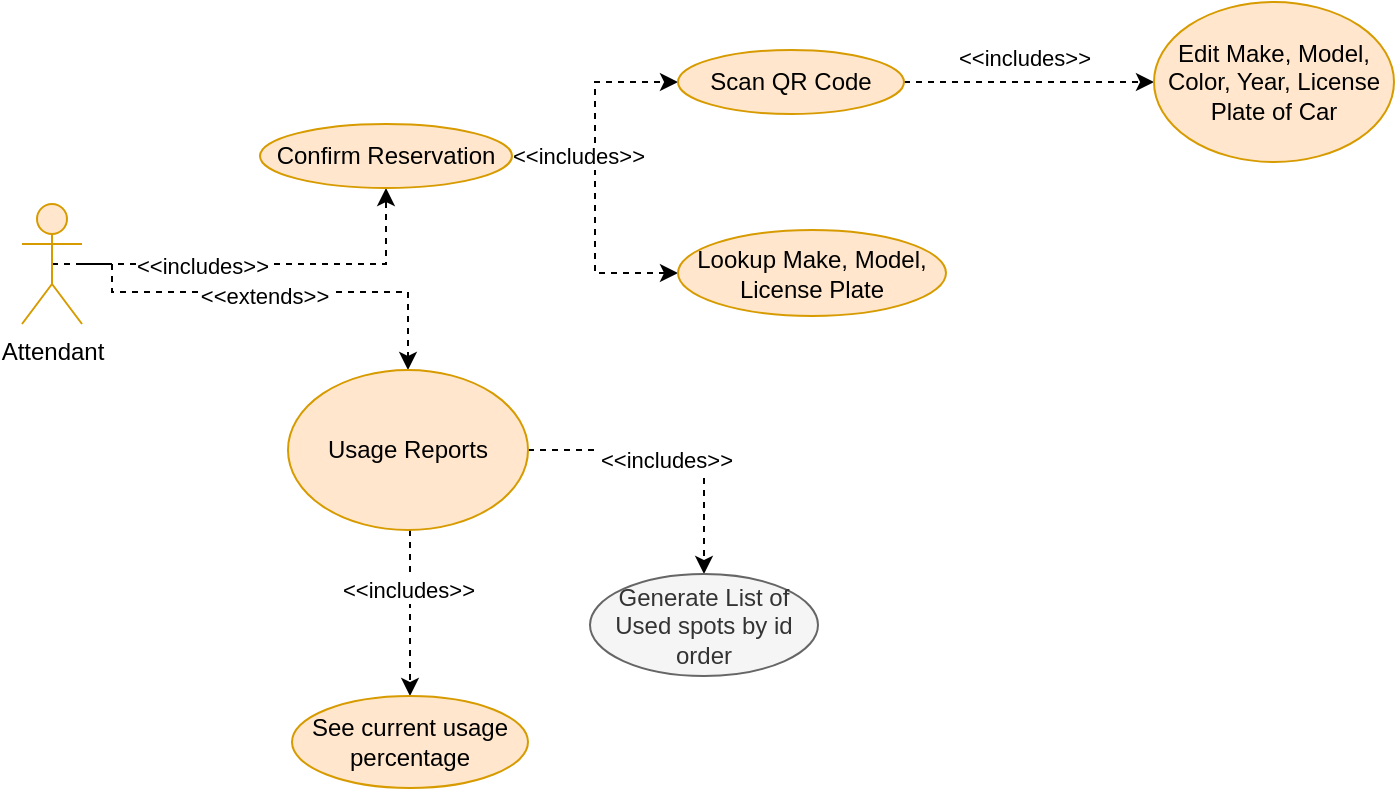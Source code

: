 <mxfile version="14.2.7" type="device"><diagram name="Page-1" id="9f46799a-70d6-7492-0946-bef42562c5a5"><mxGraphModel dx="976" dy="588" grid="0" gridSize="10" guides="1" tooltips="1" connect="1" arrows="1" fold="1" page="1" pageScale="1" pageWidth="1100" pageHeight="850" background="#ffffff" math="0" shadow="0"><root><mxCell id="0"/><mxCell id="1" parent="0"/><mxCell id="d_Lfod0gns1nyRa-H4RZ-95" style="edgeStyle=orthogonalEdgeStyle;rounded=0;orthogonalLoop=1;jettySize=auto;html=1;entryX=0.5;entryY=1;entryDx=0;entryDy=0;dashed=1;" edge="1" parent="1" source="d_Lfod0gns1nyRa-H4RZ-84" target="d_Lfod0gns1nyRa-H4RZ-85"><mxGeometry relative="1" as="geometry"/></mxCell><mxCell id="d_Lfod0gns1nyRa-H4RZ-96" value="&amp;lt;&amp;lt;includes&amp;gt;&amp;gt;" style="edgeLabel;html=1;align=center;verticalAlign=middle;resizable=0;points=[];" vertex="1" connectable="0" parent="d_Lfod0gns1nyRa-H4RZ-95"><mxGeometry x="-0.367" y="-1" relative="1" as="geometry"><mxPoint as="offset"/></mxGeometry></mxCell><mxCell id="d_Lfod0gns1nyRa-H4RZ-100" style="edgeStyle=orthogonalEdgeStyle;rounded=0;orthogonalLoop=1;jettySize=auto;html=1;exitX=0.5;exitY=0.5;exitDx=0;exitDy=0;exitPerimeter=0;entryX=0.5;entryY=0;entryDx=0;entryDy=0;dashed=1;" edge="1" parent="1" source="d_Lfod0gns1nyRa-H4RZ-84" target="d_Lfod0gns1nyRa-H4RZ-99"><mxGeometry relative="1" as="geometry"><Array as="points"><mxPoint x="174" y="292"/><mxPoint x="322" y="292"/></Array></mxGeometry></mxCell><mxCell id="d_Lfod0gns1nyRa-H4RZ-101" value="&amp;lt;&amp;lt;extends&amp;gt;&amp;gt;" style="edgeLabel;html=1;align=center;verticalAlign=middle;resizable=0;points=[];" vertex="1" connectable="0" parent="d_Lfod0gns1nyRa-H4RZ-100"><mxGeometry x="0.038" y="-2" relative="1" as="geometry"><mxPoint as="offset"/></mxGeometry></mxCell><mxCell id="d_Lfod0gns1nyRa-H4RZ-84" value="Attendant" style="shape=umlActor;verticalLabelPosition=bottom;verticalAlign=top;html=1;outlineConnect=0;fillColor=#ffe6cc;strokeColor=#d79b00;" vertex="1" parent="1"><mxGeometry x="129" y="248" width="30" height="60" as="geometry"/></mxCell><mxCell id="d_Lfod0gns1nyRa-H4RZ-92" style="edgeStyle=orthogonalEdgeStyle;rounded=0;orthogonalLoop=1;jettySize=auto;html=1;entryX=0;entryY=0.5;entryDx=0;entryDy=0;dashed=1;" edge="1" parent="1" source="d_Lfod0gns1nyRa-H4RZ-85" target="d_Lfod0gns1nyRa-H4RZ-88"><mxGeometry relative="1" as="geometry"/></mxCell><mxCell id="d_Lfod0gns1nyRa-H4RZ-93" style="edgeStyle=orthogonalEdgeStyle;rounded=0;orthogonalLoop=1;jettySize=auto;html=1;entryX=0;entryY=0.5;entryDx=0;entryDy=0;dashed=1;" edge="1" parent="1" source="d_Lfod0gns1nyRa-H4RZ-85" target="d_Lfod0gns1nyRa-H4RZ-89"><mxGeometry relative="1" as="geometry"/></mxCell><mxCell id="d_Lfod0gns1nyRa-H4RZ-97" value="&amp;lt;&amp;lt;includes&amp;gt;&amp;gt;" style="edgeLabel;html=1;align=center;verticalAlign=middle;resizable=0;points=[];" vertex="1" connectable="0" parent="d_Lfod0gns1nyRa-H4RZ-93"><mxGeometry x="-0.542" relative="1" as="geometry"><mxPoint as="offset"/></mxGeometry></mxCell><mxCell id="d_Lfod0gns1nyRa-H4RZ-85" value="Confirm Reservation" style="ellipse;whiteSpace=wrap;html=1;fillColor=#ffe6cc;strokeColor=#d79b00;" vertex="1" parent="1"><mxGeometry x="248" y="208" width="126" height="32" as="geometry"/></mxCell><mxCell id="d_Lfod0gns1nyRa-H4RZ-94" style="edgeStyle=orthogonalEdgeStyle;rounded=0;orthogonalLoop=1;jettySize=auto;html=1;entryX=0;entryY=0.5;entryDx=0;entryDy=0;dashed=1;" edge="1" parent="1" source="d_Lfod0gns1nyRa-H4RZ-88" target="d_Lfod0gns1nyRa-H4RZ-91"><mxGeometry relative="1" as="geometry"/></mxCell><mxCell id="d_Lfod0gns1nyRa-H4RZ-98" value="&amp;lt;&amp;lt;includes&amp;gt;&amp;gt;" style="edgeLabel;html=1;align=center;verticalAlign=middle;resizable=0;points=[];" vertex="1" connectable="0" parent="d_Lfod0gns1nyRa-H4RZ-94"><mxGeometry x="-0.178" y="1" relative="1" as="geometry"><mxPoint x="8" y="-11" as="offset"/></mxGeometry></mxCell><mxCell id="d_Lfod0gns1nyRa-H4RZ-88" value="Scan QR Code" style="ellipse;whiteSpace=wrap;html=1;fillColor=#ffe6cc;strokeColor=#d79b00;" vertex="1" parent="1"><mxGeometry x="457" y="171" width="113" height="32" as="geometry"/></mxCell><mxCell id="d_Lfod0gns1nyRa-H4RZ-89" value="Lookup Make, Model, License Plate" style="ellipse;whiteSpace=wrap;html=1;fillColor=#ffe6cc;strokeColor=#d79b00;" vertex="1" parent="1"><mxGeometry x="457" y="261" width="134" height="43" as="geometry"/></mxCell><mxCell id="d_Lfod0gns1nyRa-H4RZ-91" value="Edit Make, Model, Color, Year, License Plate of Car" style="ellipse;whiteSpace=wrap;html=1;fillColor=#ffe6cc;strokeColor=#d79b00;" vertex="1" parent="1"><mxGeometry x="695" y="147" width="120" height="80" as="geometry"/></mxCell><mxCell id="d_Lfod0gns1nyRa-H4RZ-105" style="edgeStyle=orthogonalEdgeStyle;rounded=0;orthogonalLoop=1;jettySize=auto;html=1;entryX=0.5;entryY=0;entryDx=0;entryDy=0;dashed=1;" edge="1" parent="1" source="d_Lfod0gns1nyRa-H4RZ-99" target="d_Lfod0gns1nyRa-H4RZ-104"><mxGeometry relative="1" as="geometry"/></mxCell><mxCell id="d_Lfod0gns1nyRa-H4RZ-108" value="&amp;lt;&amp;lt;includes&amp;gt;&amp;gt;" style="edgeLabel;html=1;align=center;verticalAlign=middle;resizable=0;points=[];" vertex="1" connectable="0" parent="d_Lfod0gns1nyRa-H4RZ-105"><mxGeometry x="-0.088" y="-5" relative="1" as="geometry"><mxPoint as="offset"/></mxGeometry></mxCell><mxCell id="d_Lfod0gns1nyRa-H4RZ-106" style="edgeStyle=orthogonalEdgeStyle;rounded=0;orthogonalLoop=1;jettySize=auto;html=1;entryX=0.5;entryY=0;entryDx=0;entryDy=0;dashed=1;" edge="1" parent="1" source="d_Lfod0gns1nyRa-H4RZ-99" target="d_Lfod0gns1nyRa-H4RZ-103"><mxGeometry relative="1" as="geometry"><Array as="points"><mxPoint x="323" y="441"/><mxPoint x="323" y="441"/></Array></mxGeometry></mxCell><mxCell id="d_Lfod0gns1nyRa-H4RZ-107" value="&amp;lt;&amp;lt;includes&amp;gt;&amp;gt;" style="edgeLabel;html=1;align=center;verticalAlign=middle;resizable=0;points=[];" vertex="1" connectable="0" parent="d_Lfod0gns1nyRa-H4RZ-106"><mxGeometry x="-0.282" y="-1" relative="1" as="geometry"><mxPoint as="offset"/></mxGeometry></mxCell><mxCell id="d_Lfod0gns1nyRa-H4RZ-99" value="Usage Reports" style="ellipse;whiteSpace=wrap;html=1;fillColor=#ffe6cc;strokeColor=#d79b00;" vertex="1" parent="1"><mxGeometry x="262" y="331" width="120" height="80" as="geometry"/></mxCell><mxCell id="d_Lfod0gns1nyRa-H4RZ-103" value="See current usage percentage" style="ellipse;whiteSpace=wrap;html=1;fillColor=#ffe6cc;strokeColor=#d79b00;" vertex="1" parent="1"><mxGeometry x="264" y="494" width="118" height="46" as="geometry"/></mxCell><mxCell id="d_Lfod0gns1nyRa-H4RZ-104" value="Generate List of Used spots by id order" style="ellipse;whiteSpace=wrap;html=1;fillColor=#f5f5f5;strokeColor=#666666;fontColor=#333333;" vertex="1" parent="1"><mxGeometry x="413" y="433" width="114" height="51" as="geometry"/></mxCell></root></mxGraphModel></diagram></mxfile>
